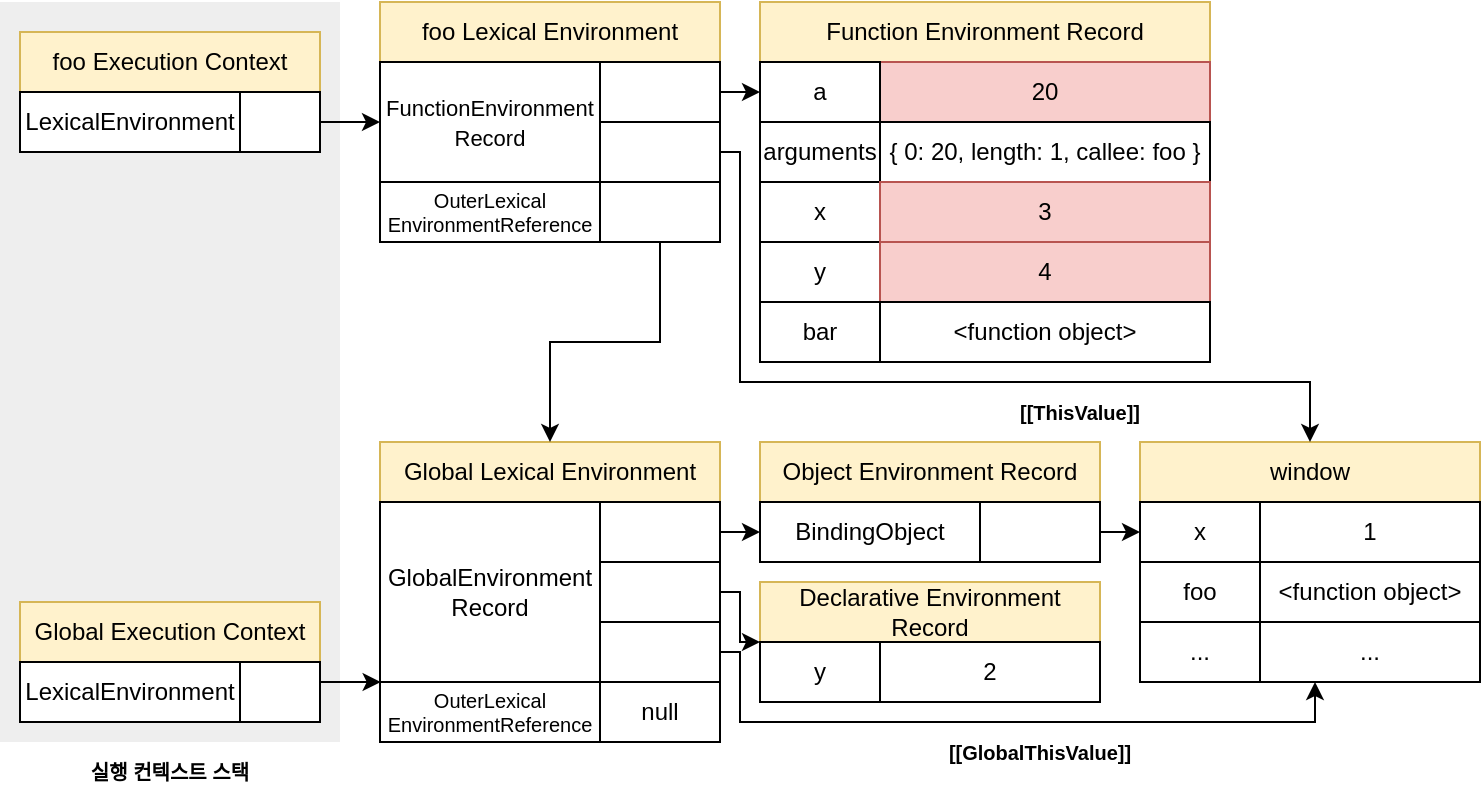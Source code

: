<mxfile version="18.0.1" type="device"><diagram id="VDuLpRNUsmZYWyF-L9ZR" name="페이지-1"><mxGraphModel dx="1106" dy="836" grid="1" gridSize="10" guides="1" tooltips="1" connect="1" arrows="1" fold="1" page="1" pageScale="1" pageWidth="827" pageHeight="1169" math="0" shadow="0"><root><mxCell id="0"/><mxCell id="1" parent="0"/><mxCell id="b7LAqc6l6LcxEc3UkedX-2" value="" style="rounded=0;whiteSpace=wrap;html=1;fontSize=10;fillColor=#eeeeee;strokeColor=none;" parent="1" vertex="1"><mxGeometry x="40" y="260" width="170" height="370" as="geometry"/></mxCell><mxCell id="b7LAqc6l6LcxEc3UkedX-3" value="Global Lexical Environment" style="rounded=0;whiteSpace=wrap;html=1;fillColor=#fff2cc;strokeColor=#d6b656;" parent="1" vertex="1"><mxGeometry x="230" y="480" width="170" height="30" as="geometry"/></mxCell><mxCell id="b7LAqc6l6LcxEc3UkedX-4" style="edgeStyle=orthogonalEdgeStyle;rounded=0;orthogonalLoop=1;jettySize=auto;html=1;exitX=1;exitY=0.5;exitDx=0;exitDy=0;entryX=0;entryY=0;entryDx=0;entryDy=0;fontSize=10;startArrow=none;startFill=0;" parent="1" source="b7LAqc6l6LcxEc3UkedX-5" target="b7LAqc6l6LcxEc3UkedX-24" edge="1"><mxGeometry relative="1" as="geometry"><Array as="points"><mxPoint x="410" y="555"/><mxPoint x="410" y="580"/></Array></mxGeometry></mxCell><mxCell id="b7LAqc6l6LcxEc3UkedX-5" value="" style="rounded=0;whiteSpace=wrap;html=1;" parent="1" vertex="1"><mxGeometry x="340" y="540" width="60" height="30" as="geometry"/></mxCell><mxCell id="b7LAqc6l6LcxEc3UkedX-6" value="GlobalEnvironment&lt;br&gt;Record" style="rounded=0;whiteSpace=wrap;html=1;" parent="1" vertex="1"><mxGeometry x="230" y="510" width="110" height="90" as="geometry"/></mxCell><mxCell id="b7LAqc6l6LcxEc3UkedX-7" style="edgeStyle=orthogonalEdgeStyle;rounded=0;orthogonalLoop=1;jettySize=auto;html=1;exitX=1;exitY=0.5;exitDx=0;exitDy=0;entryX=0.25;entryY=1;entryDx=0;entryDy=0;fontSize=10;startArrow=none;startFill=0;" parent="1" source="b7LAqc6l6LcxEc3UkedX-8" target="b7LAqc6l6LcxEc3UkedX-31" edge="1"><mxGeometry relative="1" as="geometry"><Array as="points"><mxPoint x="410" y="585"/><mxPoint x="410" y="620"/><mxPoint x="697" y="620"/></Array></mxGeometry></mxCell><mxCell id="b7LAqc6l6LcxEc3UkedX-8" value="" style="rounded=0;whiteSpace=wrap;html=1;" parent="1" vertex="1"><mxGeometry x="340" y="570" width="60" height="30" as="geometry"/></mxCell><mxCell id="b7LAqc6l6LcxEc3UkedX-9" value="&lt;font style=&quot;font-size: 10px;&quot;&gt;OuterLexical&lt;br style=&quot;font-size: 10px;&quot;&gt;EnvironmentReference&lt;/font&gt;" style="rounded=0;whiteSpace=wrap;html=1;fontSize=10;" parent="1" vertex="1"><mxGeometry x="230" y="600" width="110" height="30" as="geometry"/></mxCell><mxCell id="b7LAqc6l6LcxEc3UkedX-10" value="Global Execution Context" style="rounded=0;whiteSpace=wrap;html=1;fillColor=#fff2cc;strokeColor=#d6b656;" parent="1" vertex="1"><mxGeometry x="50" y="560" width="150" height="30" as="geometry"/></mxCell><mxCell id="b7LAqc6l6LcxEc3UkedX-11" value="" style="rounded=0;whiteSpace=wrap;html=1;" parent="1" vertex="1"><mxGeometry x="160" y="590" width="40" height="30" as="geometry"/></mxCell><mxCell id="b7LAqc6l6LcxEc3UkedX-12" value="LexicalEnvironment" style="rounded=0;whiteSpace=wrap;html=1;" parent="1" vertex="1"><mxGeometry x="50" y="590" width="110" height="30" as="geometry"/></mxCell><mxCell id="b7LAqc6l6LcxEc3UkedX-13" style="edgeStyle=orthogonalEdgeStyle;rounded=0;orthogonalLoop=1;jettySize=auto;html=1;exitX=1;exitY=0.5;exitDx=0;exitDy=0;entryX=0;entryY=0.5;entryDx=0;entryDy=0;fontSize=10;startArrow=none;startFill=0;" parent="1" source="b7LAqc6l6LcxEc3UkedX-14" target="b7LAqc6l6LcxEc3UkedX-19" edge="1"><mxGeometry relative="1" as="geometry"/></mxCell><mxCell id="b7LAqc6l6LcxEc3UkedX-14" value="" style="rounded=0;whiteSpace=wrap;html=1;" parent="1" vertex="1"><mxGeometry x="340" y="510" width="60" height="30" as="geometry"/></mxCell><mxCell id="b7LAqc6l6LcxEc3UkedX-15" value="null" style="rounded=0;whiteSpace=wrap;html=1;" parent="1" vertex="1"><mxGeometry x="340" y="600" width="60" height="30" as="geometry"/></mxCell><mxCell id="b7LAqc6l6LcxEc3UkedX-16" value="" style="endArrow=classic;html=1;rounded=0;fontSize=10;exitX=1;exitY=0.5;exitDx=0;exitDy=0;entryX=0.003;entryY=0.167;entryDx=0;entryDy=0;entryPerimeter=0;" parent="1" edge="1"><mxGeometry width="50" height="50" relative="1" as="geometry"><mxPoint x="200" y="600" as="sourcePoint"/><mxPoint x="230.33" y="600.01" as="targetPoint"/></mxGeometry></mxCell><mxCell id="b7LAqc6l6LcxEc3UkedX-17" value="&lt;b&gt;실행 컨텍스트 스택&lt;/b&gt;" style="text;html=1;strokeColor=none;fillColor=none;align=center;verticalAlign=middle;whiteSpace=wrap;rounded=0;fontSize=10;" parent="1" vertex="1"><mxGeometry x="75" y="630" width="100" height="30" as="geometry"/></mxCell><mxCell id="b7LAqc6l6LcxEc3UkedX-18" value="Object Environment Record" style="rounded=0;whiteSpace=wrap;html=1;fillColor=#fff2cc;strokeColor=#d6b656;" parent="1" vertex="1"><mxGeometry x="420" y="480" width="170" height="30" as="geometry"/></mxCell><mxCell id="b7LAqc6l6LcxEc3UkedX-19" value="BindingObject" style="rounded=0;whiteSpace=wrap;html=1;" parent="1" vertex="1"><mxGeometry x="420" y="510" width="110" height="30" as="geometry"/></mxCell><mxCell id="b7LAqc6l6LcxEc3UkedX-20" style="edgeStyle=orthogonalEdgeStyle;rounded=0;orthogonalLoop=1;jettySize=auto;html=1;exitX=1;exitY=0.5;exitDx=0;exitDy=0;entryX=0;entryY=0.5;entryDx=0;entryDy=0;" parent="1" source="b7LAqc6l6LcxEc3UkedX-21" target="b7LAqc6l6LcxEc3UkedX-27" edge="1"><mxGeometry relative="1" as="geometry"/></mxCell><mxCell id="b7LAqc6l6LcxEc3UkedX-21" value="" style="rounded=0;whiteSpace=wrap;html=1;" parent="1" vertex="1"><mxGeometry x="530" y="510" width="60" height="30" as="geometry"/></mxCell><mxCell id="b7LAqc6l6LcxEc3UkedX-22" value="Declarative Environment Record" style="rounded=0;whiteSpace=wrap;html=1;fillColor=#fff2cc;strokeColor=#d6b656;" parent="1" vertex="1"><mxGeometry x="420" y="550" width="170" height="30" as="geometry"/></mxCell><mxCell id="b7LAqc6l6LcxEc3UkedX-23" value="2" style="rounded=0;whiteSpace=wrap;html=1;" parent="1" vertex="1"><mxGeometry x="480" y="580" width="110" height="30" as="geometry"/></mxCell><mxCell id="b7LAqc6l6LcxEc3UkedX-24" value="y" style="rounded=0;whiteSpace=wrap;html=1;" parent="1" vertex="1"><mxGeometry x="420" y="580" width="60" height="30" as="geometry"/></mxCell><mxCell id="b7LAqc6l6LcxEc3UkedX-25" value="window" style="rounded=0;whiteSpace=wrap;html=1;fillColor=#fff2cc;strokeColor=#d6b656;" parent="1" vertex="1"><mxGeometry x="610" y="480" width="170" height="30" as="geometry"/></mxCell><mxCell id="b7LAqc6l6LcxEc3UkedX-26" value="1" style="rounded=0;whiteSpace=wrap;html=1;" parent="1" vertex="1"><mxGeometry x="670" y="510" width="110" height="30" as="geometry"/></mxCell><mxCell id="b7LAqc6l6LcxEc3UkedX-27" value="x" style="rounded=0;whiteSpace=wrap;html=1;" parent="1" vertex="1"><mxGeometry x="610" y="510" width="60" height="30" as="geometry"/></mxCell><mxCell id="b7LAqc6l6LcxEc3UkedX-28" value="foo" style="rounded=0;whiteSpace=wrap;html=1;" parent="1" vertex="1"><mxGeometry x="610" y="540" width="60" height="30" as="geometry"/></mxCell><mxCell id="b7LAqc6l6LcxEc3UkedX-29" value="..." style="rounded=0;whiteSpace=wrap;html=1;" parent="1" vertex="1"><mxGeometry x="610" y="570" width="60" height="30" as="geometry"/></mxCell><mxCell id="b7LAqc6l6LcxEc3UkedX-30" value="&amp;lt;function object&amp;gt;" style="rounded=0;whiteSpace=wrap;html=1;" parent="1" vertex="1"><mxGeometry x="670" y="540" width="110" height="30" as="geometry"/></mxCell><mxCell id="b7LAqc6l6LcxEc3UkedX-31" value="..." style="rounded=0;whiteSpace=wrap;html=1;" parent="1" vertex="1"><mxGeometry x="670" y="570" width="110" height="30" as="geometry"/></mxCell><mxCell id="b7LAqc6l6LcxEc3UkedX-32" value="&lt;b&gt;[[GlobalThisValue]]&lt;/b&gt;" style="text;html=1;strokeColor=none;fillColor=none;align=center;verticalAlign=middle;whiteSpace=wrap;rounded=0;fontSize=10;" parent="1" vertex="1"><mxGeometry x="510" y="620" width="100" height="30" as="geometry"/></mxCell><mxCell id="b7LAqc6l6LcxEc3UkedX-33" value="foo Execution Context" style="rounded=0;whiteSpace=wrap;html=1;fillColor=#fff2cc;strokeColor=#d6b656;" parent="1" vertex="1"><mxGeometry x="50" y="275" width="150" height="30" as="geometry"/></mxCell><mxCell id="b7LAqc6l6LcxEc3UkedX-34" style="edgeStyle=orthogonalEdgeStyle;rounded=0;orthogonalLoop=1;jettySize=auto;html=1;exitX=1;exitY=0.5;exitDx=0;exitDy=0;entryX=0;entryY=0.5;entryDx=0;entryDy=0;fontSize=11;" parent="1" source="b7LAqc6l6LcxEc3UkedX-35" target="b7LAqc6l6LcxEc3UkedX-38" edge="1"><mxGeometry relative="1" as="geometry"/></mxCell><mxCell id="b7LAqc6l6LcxEc3UkedX-35" value="" style="rounded=0;whiteSpace=wrap;html=1;" parent="1" vertex="1"><mxGeometry x="160" y="305" width="40" height="30" as="geometry"/></mxCell><mxCell id="b7LAqc6l6LcxEc3UkedX-36" value="LexicalEnvironment" style="rounded=0;whiteSpace=wrap;html=1;" parent="1" vertex="1"><mxGeometry x="50" y="305" width="110" height="30" as="geometry"/></mxCell><mxCell id="b7LAqc6l6LcxEc3UkedX-37" value="foo Lexical Environment" style="rounded=0;whiteSpace=wrap;html=1;fillColor=#fff2cc;strokeColor=#d6b656;" parent="1" vertex="1"><mxGeometry x="230" y="260" width="170" height="30" as="geometry"/></mxCell><mxCell id="b7LAqc6l6LcxEc3UkedX-38" value="&lt;font style=&quot;font-size: 11px;&quot;&gt;FunctionEnvironment&lt;br&gt;Record&lt;/font&gt;" style="rounded=0;whiteSpace=wrap;html=1;" parent="1" vertex="1"><mxGeometry x="230" y="290" width="110" height="60" as="geometry"/></mxCell><mxCell id="b7LAqc6l6LcxEc3UkedX-39" value="" style="rounded=0;whiteSpace=wrap;html=1;" parent="1" vertex="1"><mxGeometry x="340" y="320" width="60" height="30" as="geometry"/></mxCell><mxCell id="b7LAqc6l6LcxEc3UkedX-40" value="&lt;font style=&quot;font-size: 10px;&quot;&gt;OuterLexical&lt;br style=&quot;font-size: 10px;&quot;&gt;EnvironmentReference&lt;/font&gt;" style="rounded=0;whiteSpace=wrap;html=1;fontSize=10;" parent="1" vertex="1"><mxGeometry x="230" y="350" width="110" height="30" as="geometry"/></mxCell><mxCell id="b7LAqc6l6LcxEc3UkedX-41" style="edgeStyle=orthogonalEdgeStyle;rounded=0;orthogonalLoop=1;jettySize=auto;html=1;exitX=1;exitY=0.5;exitDx=0;exitDy=0;entryX=0;entryY=0.5;entryDx=0;entryDy=0;fontSize=11;" parent="1" source="b7LAqc6l6LcxEc3UkedX-42" target="b7LAqc6l6LcxEc3UkedX-48" edge="1"><mxGeometry relative="1" as="geometry"/></mxCell><mxCell id="b7LAqc6l6LcxEc3UkedX-42" value="" style="rounded=0;whiteSpace=wrap;html=1;" parent="1" vertex="1"><mxGeometry x="340" y="290" width="60" height="30" as="geometry"/></mxCell><mxCell id="b7LAqc6l6LcxEc3UkedX-43" style="edgeStyle=orthogonalEdgeStyle;rounded=0;orthogonalLoop=1;jettySize=auto;html=1;exitX=1;exitY=0.5;exitDx=0;exitDy=0;entryX=0.5;entryY=0;entryDx=0;entryDy=0;fontSize=11;" parent="1" source="b7LAqc6l6LcxEc3UkedX-39" target="b7LAqc6l6LcxEc3UkedX-25" edge="1"><mxGeometry relative="1" as="geometry"><Array as="points"><mxPoint x="410" y="335"/><mxPoint x="410" y="450"/><mxPoint x="695" y="450"/></Array></mxGeometry></mxCell><mxCell id="b7LAqc6l6LcxEc3UkedX-44" style="edgeStyle=orthogonalEdgeStyle;rounded=0;orthogonalLoop=1;jettySize=auto;html=1;exitX=0.5;exitY=1;exitDx=0;exitDy=0;entryX=0.5;entryY=0;entryDx=0;entryDy=0;fontSize=11;" parent="1" source="b7LAqc6l6LcxEc3UkedX-45" target="b7LAqc6l6LcxEc3UkedX-3" edge="1"><mxGeometry relative="1" as="geometry"/></mxCell><mxCell id="b7LAqc6l6LcxEc3UkedX-45" value="" style="rounded=0;whiteSpace=wrap;html=1;" parent="1" vertex="1"><mxGeometry x="340" y="350" width="60" height="30" as="geometry"/></mxCell><mxCell id="b7LAqc6l6LcxEc3UkedX-46" value="Function Environment Record" style="rounded=0;whiteSpace=wrap;html=1;fillColor=#fff2cc;strokeColor=#d6b656;" parent="1" vertex="1"><mxGeometry x="420" y="260" width="225" height="30" as="geometry"/></mxCell><mxCell id="b7LAqc6l6LcxEc3UkedX-47" value="20" style="rounded=0;whiteSpace=wrap;html=1;fillColor=#f8cecc;strokeColor=#b85450;" parent="1" vertex="1"><mxGeometry x="480" y="290" width="165" height="30" as="geometry"/></mxCell><mxCell id="b7LAqc6l6LcxEc3UkedX-48" value="a" style="rounded=0;whiteSpace=wrap;html=1;" parent="1" vertex="1"><mxGeometry x="420" y="290" width="60" height="30" as="geometry"/></mxCell><mxCell id="b7LAqc6l6LcxEc3UkedX-49" value="arguments" style="rounded=0;whiteSpace=wrap;html=1;" parent="1" vertex="1"><mxGeometry x="420" y="320" width="60" height="30" as="geometry"/></mxCell><mxCell id="b7LAqc6l6LcxEc3UkedX-50" value="x" style="rounded=0;whiteSpace=wrap;html=1;" parent="1" vertex="1"><mxGeometry x="420" y="350" width="60" height="30" as="geometry"/></mxCell><mxCell id="b7LAqc6l6LcxEc3UkedX-51" value="{ 0: 20, length: 1, callee: foo }" style="rounded=0;whiteSpace=wrap;html=1;" parent="1" vertex="1"><mxGeometry x="480" y="320" width="165" height="30" as="geometry"/></mxCell><mxCell id="b7LAqc6l6LcxEc3UkedX-52" value="3" style="rounded=0;whiteSpace=wrap;html=1;fillColor=#f8cecc;strokeColor=#b85450;" parent="1" vertex="1"><mxGeometry x="480" y="350" width="165" height="30" as="geometry"/></mxCell><mxCell id="b7LAqc6l6LcxEc3UkedX-53" value="y" style="rounded=0;whiteSpace=wrap;html=1;" parent="1" vertex="1"><mxGeometry x="420" y="380" width="60" height="30" as="geometry"/></mxCell><mxCell id="b7LAqc6l6LcxEc3UkedX-54" value="bar" style="rounded=0;whiteSpace=wrap;html=1;" parent="1" vertex="1"><mxGeometry x="420" y="410" width="60" height="30" as="geometry"/></mxCell><mxCell id="b7LAqc6l6LcxEc3UkedX-55" value="4" style="rounded=0;whiteSpace=wrap;html=1;fillColor=#f8cecc;strokeColor=#b85450;" parent="1" vertex="1"><mxGeometry x="480" y="380" width="165" height="30" as="geometry"/></mxCell><mxCell id="b7LAqc6l6LcxEc3UkedX-56" value="&amp;lt;function object&amp;gt;" style="rounded=0;whiteSpace=wrap;html=1;" parent="1" vertex="1"><mxGeometry x="480" y="410" width="165" height="30" as="geometry"/></mxCell><mxCell id="b7LAqc6l6LcxEc3UkedX-57" value="&lt;b&gt;[[ThisValue]]&lt;/b&gt;" style="text;html=1;strokeColor=none;fillColor=none;align=center;verticalAlign=middle;whiteSpace=wrap;rounded=0;fontSize=10;" parent="1" vertex="1"><mxGeometry x="530" y="450" width="100" height="30" as="geometry"/></mxCell></root></mxGraphModel></diagram></mxfile>